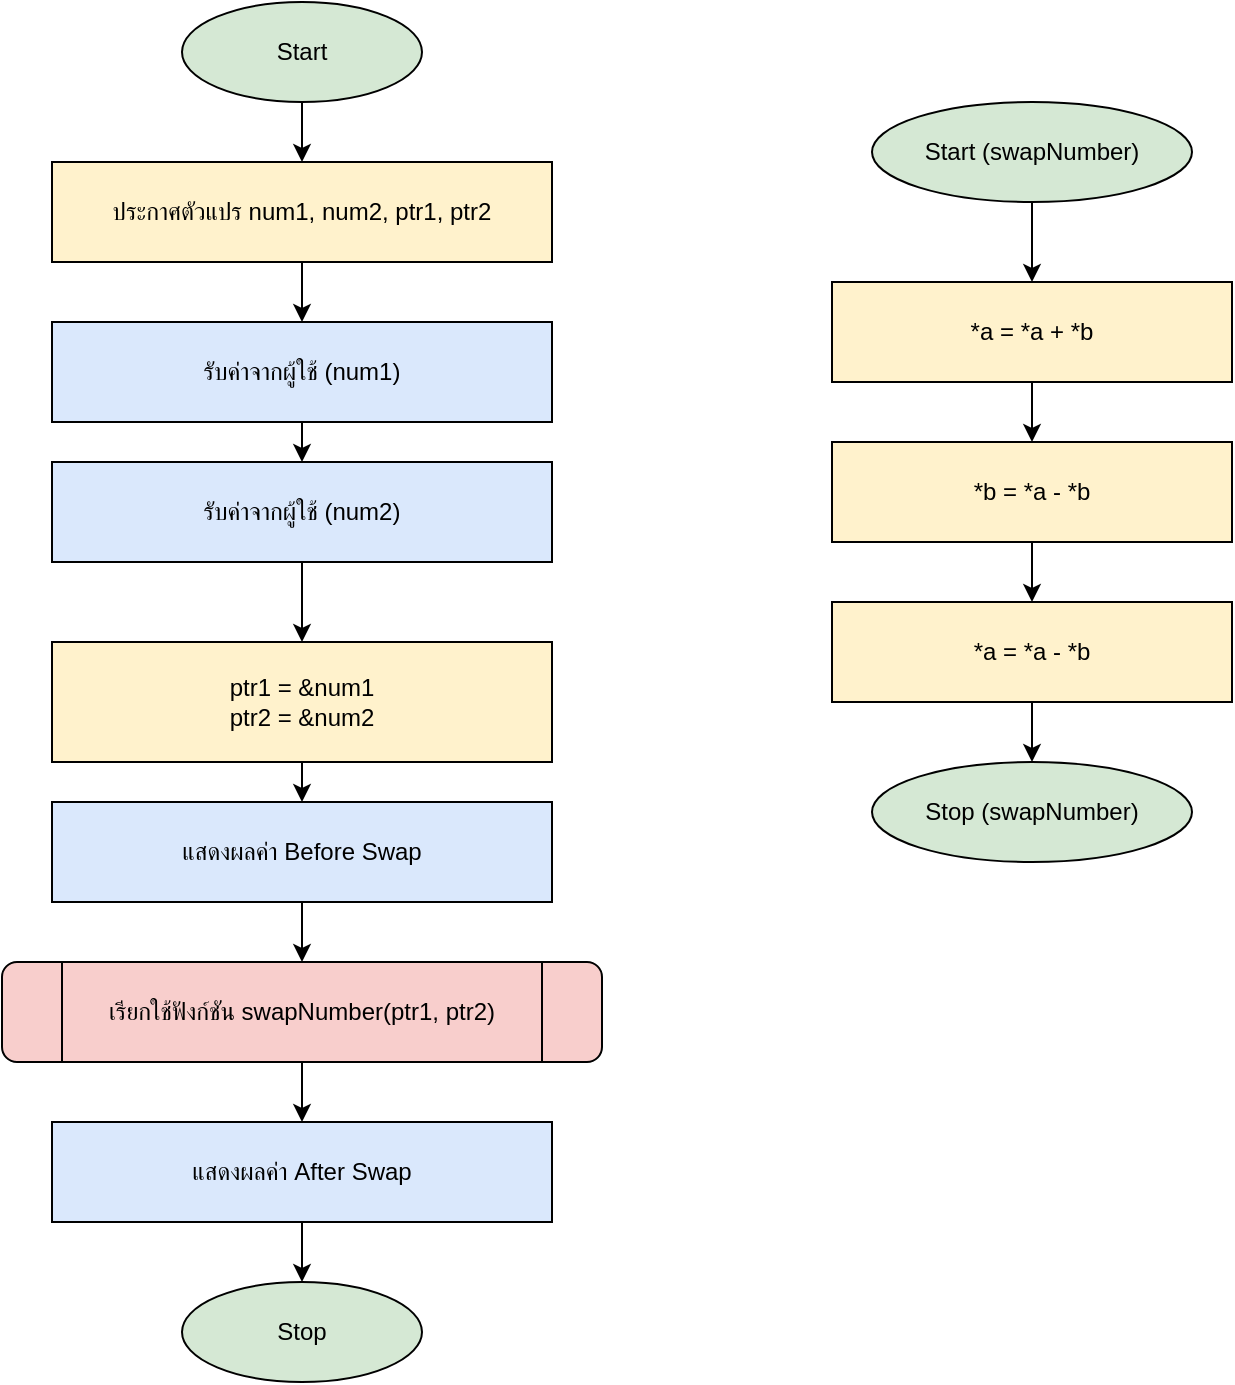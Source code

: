 <mxfile version="28.2.5" pages="2">
  <diagram name="Page-1" id="Qnb-MdqNoxR_H-0la0g4">
    <mxGraphModel dx="1281" dy="527" grid="1" gridSize="10" guides="1" tooltips="1" connect="1" arrows="1" fold="1" page="1" pageScale="1" pageWidth="827" pageHeight="1169" math="0" shadow="0">
      <root>
        <mxCell id="0" />
        <mxCell id="1" parent="0" />
        <mxCell id="startMain" value="Start" style="ellipse;whiteSpace=wrap;html=1;fillColor=#d5e8d4;" parent="1" vertex="1">
          <mxGeometry x="175" y="40" width="120" height="50" as="geometry" />
        </mxCell>
        <mxCell id="declareMain" value="ประกาศตัวแปร num1, num2, ptr1, ptr2" style="rounded=0;whiteSpace=wrap;html=1;fillColor=#fff2cc;" parent="1" vertex="1">
          <mxGeometry x="110" y="120" width="250" height="50" as="geometry" />
        </mxCell>
        <mxCell id="input1" value="รับค่าจากผู้ใช้ (num1)" style="parallelogram;whiteSpace=wrap;html=1;fillColor=#dae8fc;" parent="1" vertex="1">
          <mxGeometry x="110" y="200" width="250" height="50" as="geometry" />
        </mxCell>
        <mxCell id="input2" value="รับค่าจากผู้ใช้ (num2)" style="parallelogram;whiteSpace=wrap;html=1;fillColor=#dae8fc;" parent="1" vertex="1">
          <mxGeometry x="110" y="270" width="250" height="50" as="geometry" />
        </mxCell>
        <mxCell id="assignPtr" value="ptr1 = &amp;num1&#xa;ptr2 = &amp;num2" style="rounded=0;whiteSpace=wrap;html=1;fillColor=#fff2cc;" parent="1" vertex="1">
          <mxGeometry x="110" y="360" width="250" height="60" as="geometry" />
        </mxCell>
        <mxCell id="printBefore" value="แสดงผลค่า Before Swap" style="parallelogram;whiteSpace=wrap;html=1;fillColor=#dae8fc;" parent="1" vertex="1">
          <mxGeometry x="110" y="440" width="250" height="50" as="geometry" />
        </mxCell>
        <mxCell id="callFunc" value="เรียกใช้ฟังก์ชัน swapNumber(ptr1, ptr2)" style="shape=process;rounded=1;whiteSpace=wrap;html=1;fillColor=#f8cecc;" parent="1" vertex="1">
          <mxGeometry x="85" y="520" width="300" height="50" as="geometry" />
        </mxCell>
        <mxCell id="printAfter" value="แสดงผลค่า After Swap" style="parallelogram;whiteSpace=wrap;html=1;fillColor=#dae8fc;" parent="1" vertex="1">
          <mxGeometry x="110" y="600" width="250" height="50" as="geometry" />
        </mxCell>
        <mxCell id="stopMain" value="Stop" style="ellipse;whiteSpace=wrap;html=1;fillColor=#d5e8d4;" parent="1" vertex="1">
          <mxGeometry x="175" y="680" width="120" height="50" as="geometry" />
        </mxCell>
        <mxCell id="OzAL1LMiP54-Y9ODrJGt-1" parent="1" source="startMain" target="declareMain" edge="1">
          <mxGeometry relative="1" as="geometry" />
        </mxCell>
        <mxCell id="OzAL1LMiP54-Y9ODrJGt-2" parent="1" source="declareMain" target="input1" edge="1">
          <mxGeometry relative="1" as="geometry" />
        </mxCell>
        <mxCell id="OzAL1LMiP54-Y9ODrJGt-3" parent="1" source="input1" target="input2" edge="1">
          <mxGeometry relative="1" as="geometry" />
        </mxCell>
        <mxCell id="OzAL1LMiP54-Y9ODrJGt-4" parent="1" source="input2" target="assignPtr" edge="1">
          <mxGeometry relative="1" as="geometry" />
        </mxCell>
        <mxCell id="OzAL1LMiP54-Y9ODrJGt-5" parent="1" source="assignPtr" target="printBefore" edge="1">
          <mxGeometry relative="1" as="geometry" />
        </mxCell>
        <mxCell id="OzAL1LMiP54-Y9ODrJGt-6" parent="1" source="printBefore" target="callFunc" edge="1">
          <mxGeometry relative="1" as="geometry" />
        </mxCell>
        <mxCell id="OzAL1LMiP54-Y9ODrJGt-7" parent="1" source="callFunc" target="printAfter" edge="1">
          <mxGeometry relative="1" as="geometry" />
        </mxCell>
        <mxCell id="OzAL1LMiP54-Y9ODrJGt-8" parent="1" source="printAfter" target="stopMain" edge="1">
          <mxGeometry relative="1" as="geometry" />
        </mxCell>
        <mxCell id="startFunc" value="Start (swapNumber)" style="ellipse;whiteSpace=wrap;html=1;fillColor=#d5e8d4;" parent="1" vertex="1">
          <mxGeometry x="520" y="90" width="160" height="50" as="geometry" />
        </mxCell>
        <mxCell id="p1" value="*a = *a + *b" style="rounded=0;whiteSpace=wrap;html=1;fillColor=#fff2cc;" parent="1" vertex="1">
          <mxGeometry x="500" y="180" width="200" height="50" as="geometry" />
        </mxCell>
        <mxCell id="p2" value="*b = *a - *b" style="rounded=0;whiteSpace=wrap;html=1;fillColor=#fff2cc;" parent="1" vertex="1">
          <mxGeometry x="500" y="260" width="200" height="50" as="geometry" />
        </mxCell>
        <mxCell id="p3" value="*a = *a - *b" style="rounded=0;whiteSpace=wrap;html=1;fillColor=#fff2cc;" parent="1" vertex="1">
          <mxGeometry x="500" y="340" width="200" height="50" as="geometry" />
        </mxCell>
        <mxCell id="stopFunc" value="Stop (swapNumber)" style="ellipse;whiteSpace=wrap;html=1;fillColor=#d5e8d4;" parent="1" vertex="1">
          <mxGeometry x="520" y="420" width="160" height="50" as="geometry" />
        </mxCell>
        <mxCell id="OzAL1LMiP54-Y9ODrJGt-9" parent="1" source="startFunc" target="p1" edge="1">
          <mxGeometry relative="1" as="geometry" />
        </mxCell>
        <mxCell id="OzAL1LMiP54-Y9ODrJGt-10" parent="1" source="p1" target="p2" edge="1">
          <mxGeometry relative="1" as="geometry" />
        </mxCell>
        <mxCell id="OzAL1LMiP54-Y9ODrJGt-11" parent="1" source="p2" target="p3" edge="1">
          <mxGeometry relative="1" as="geometry" />
        </mxCell>
        <mxCell id="OzAL1LMiP54-Y9ODrJGt-12" parent="1" source="p3" target="stopFunc" edge="1">
          <mxGeometry relative="1" as="geometry" />
        </mxCell>
      </root>
    </mxGraphModel>
  </diagram>
  <diagram id="q-CIciFuJYpiS8QPMkeO" name="Page-2">
    <mxGraphModel dx="1042" dy="527" grid="1" gridSize="10" guides="1" tooltips="1" connect="1" arrows="1" fold="1" page="1" pageScale="1" pageWidth="827" pageHeight="1169" math="0" shadow="0">
      <root>
        <mxCell id="0" />
        <mxCell id="1" parent="0" />
      </root>
    </mxGraphModel>
  </diagram>
</mxfile>
